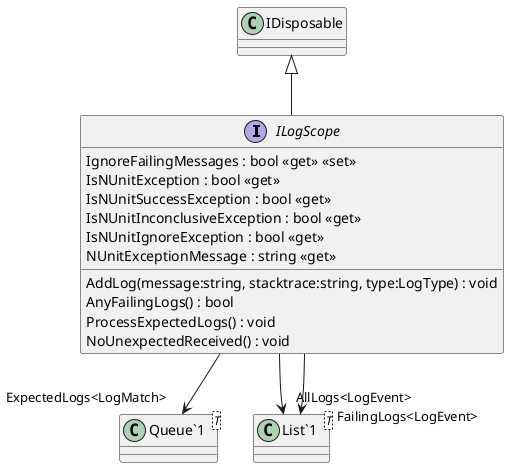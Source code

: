 @startuml
interface ILogScope {
    IgnoreFailingMessages : bool <<get>> <<set>>
    IsNUnitException : bool <<get>>
    IsNUnitSuccessException : bool <<get>>
    IsNUnitInconclusiveException : bool <<get>>
    IsNUnitIgnoreException : bool <<get>>
    NUnitExceptionMessage : string <<get>>
    AddLog(message:string, stacktrace:string, type:LogType) : void
    AnyFailingLogs() : bool
    ProcessExpectedLogs() : void
    NoUnexpectedReceived() : void
}
class "Queue`1"<T> {
}
class "List`1"<T> {
}
IDisposable <|-- ILogScope
ILogScope --> "ExpectedLogs<LogMatch>" "Queue`1"
ILogScope --> "AllLogs<LogEvent>" "List`1"
ILogScope --> "FailingLogs<LogEvent>" "List`1"
@enduml
